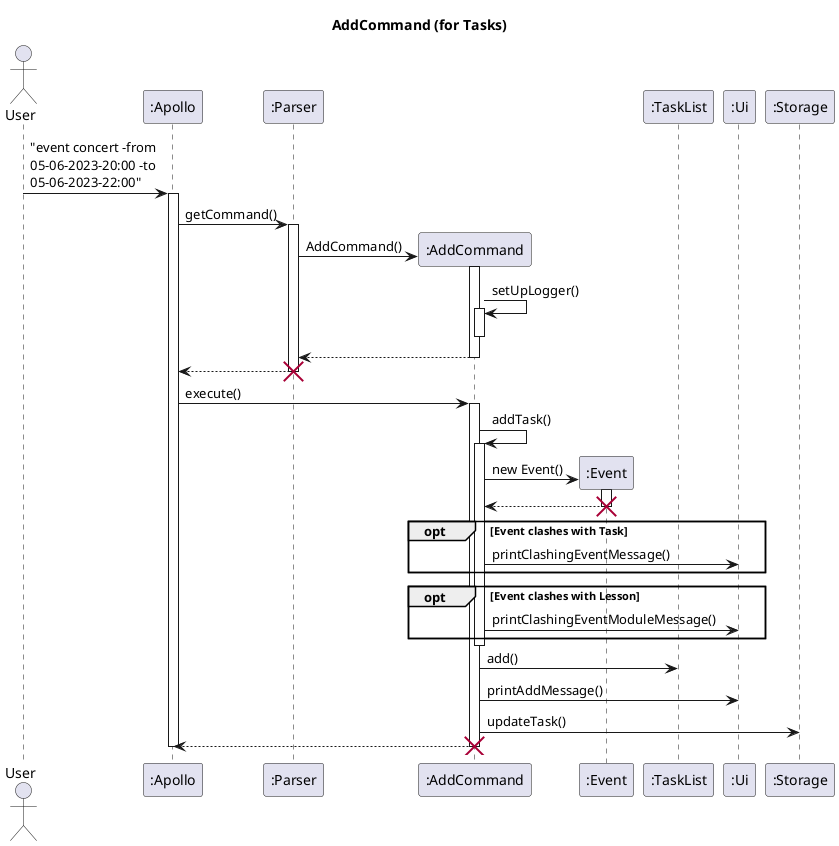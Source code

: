 @startuml
'https://plantuml.com/sequence-diagram

skinparam maxMessageSize 150

title AddCommand (for Tasks)

actor User
participant ":Apollo" as Apollo
participant ":Parser" as Parser
participant ":AddCommand" as add
participant ":Event" as Event
participant ":TaskList" as TaskList
participant ":Ui" as Ui
participant ":Storage" as Storage

User -> Apollo : "event concert -from 05-06-2023-20:00 -to 05-06-2023-22:00"
activate Apollo
Apollo -> Parser : getCommand()
activate Parser
Parser -> add** : AddCommand()
add++
add -> add ++ : setUpLogger()
add--
return
return
destroy Parser

Apollo -> add : execute()
activate add
add -> add++ : addTask()
add -> Event** : new Event()
Event++
return
destroy Event
opt Event clashes with Task
add -> Ui : printClashingEventMessage()
end
opt Event clashes with Lesson
add -> Ui : printClashingEventModuleMessage()
end
add--
add -> TaskList : add()

add -> Ui : printAddMessage()
add -> Storage : updateTask()
add --> Apollo
destroy add
Apollo--
@enduml